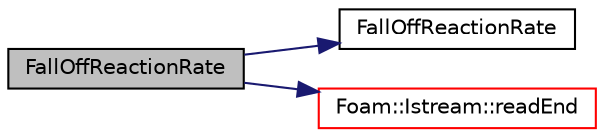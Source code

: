 digraph "FallOffReactionRate"
{
  bgcolor="transparent";
  edge [fontname="Helvetica",fontsize="10",labelfontname="Helvetica",labelfontsize="10"];
  node [fontname="Helvetica",fontsize="10",shape=record];
  rankdir="LR";
  Node1 [label="FallOffReactionRate",height=0.2,width=0.4,color="black", fillcolor="grey75", style="filled", fontcolor="black"];
  Node1 -> Node2 [color="midnightblue",fontsize="10",style="solid",fontname="Helvetica"];
  Node2 [label="FallOffReactionRate",height=0.2,width=0.4,color="black",URL="$a00756.html#a345aaa54907b46badace36c167eb3629",tooltip="Construct from components. "];
  Node1 -> Node3 [color="midnightblue",fontsize="10",style="solid",fontname="Helvetica"];
  Node3 [label="Foam::Istream::readEnd",height=0.2,width=0.4,color="red",URL="$a01217.html#a092d231ce97840ca80cad9b0e98acbb8"];
}
